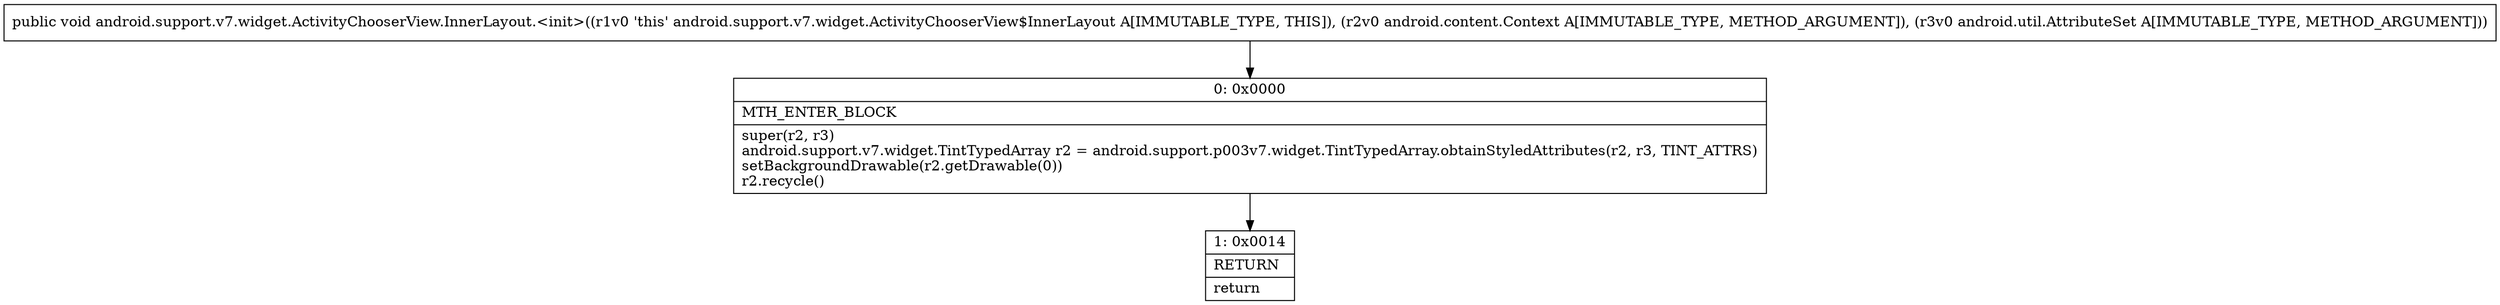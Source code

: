 digraph "CFG forandroid.support.v7.widget.ActivityChooserView.InnerLayout.\<init\>(Landroid\/content\/Context;Landroid\/util\/AttributeSet;)V" {
Node_0 [shape=record,label="{0\:\ 0x0000|MTH_ENTER_BLOCK\l|super(r2, r3)\landroid.support.v7.widget.TintTypedArray r2 = android.support.p003v7.widget.TintTypedArray.obtainStyledAttributes(r2, r3, TINT_ATTRS)\lsetBackgroundDrawable(r2.getDrawable(0))\lr2.recycle()\l}"];
Node_1 [shape=record,label="{1\:\ 0x0014|RETURN\l|return\l}"];
MethodNode[shape=record,label="{public void android.support.v7.widget.ActivityChooserView.InnerLayout.\<init\>((r1v0 'this' android.support.v7.widget.ActivityChooserView$InnerLayout A[IMMUTABLE_TYPE, THIS]), (r2v0 android.content.Context A[IMMUTABLE_TYPE, METHOD_ARGUMENT]), (r3v0 android.util.AttributeSet A[IMMUTABLE_TYPE, METHOD_ARGUMENT])) }"];
MethodNode -> Node_0;
Node_0 -> Node_1;
}

